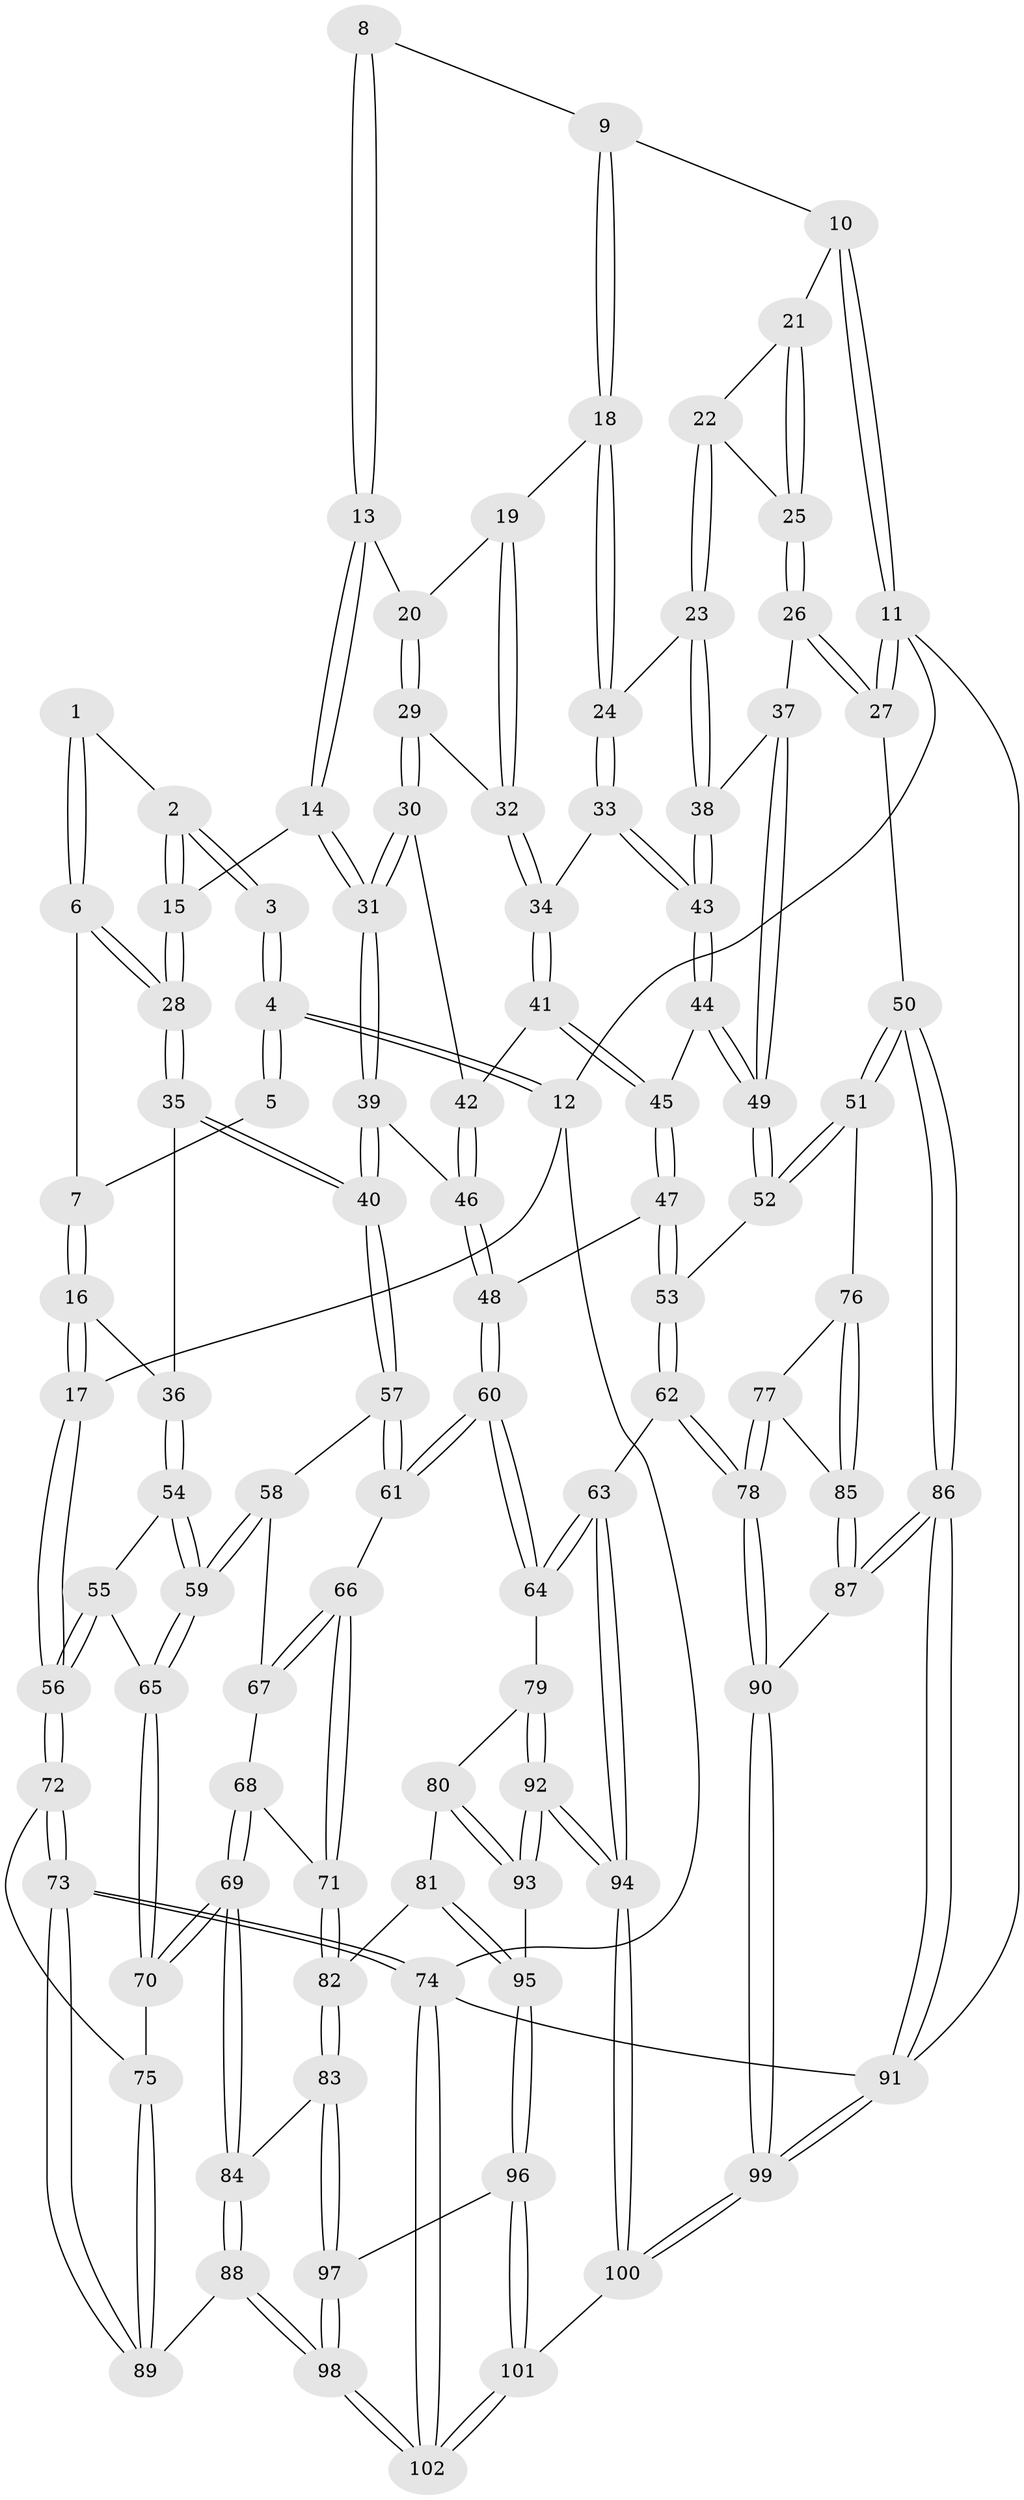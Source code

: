 // Generated by graph-tools (version 1.1) at 2025/00/03/09/25 05:00:37]
// undirected, 102 vertices, 252 edges
graph export_dot {
graph [start="1"]
  node [color=gray90,style=filled];
  1 [pos="+0.17891443179245473+0.07094619673765522"];
  2 [pos="+0.2993787108623099+0.04501666565245187"];
  3 [pos="+0.3789357673037736+0"];
  4 [pos="+0+0"];
  5 [pos="+0.0890993264821087+0.011708226516015975"];
  6 [pos="+0.1547986506288072+0.13935001390517598"];
  7 [pos="+0.10947084476320591+0.08330119814884432"];
  8 [pos="+0.38179530929252+0"];
  9 [pos="+0.6736021700358751+0"];
  10 [pos="+0.7301295117493486+0"];
  11 [pos="+1+0"];
  12 [pos="+0+0"];
  13 [pos="+0.45407908957504556+0.11828418195199422"];
  14 [pos="+0.40535545956464825+0.18404405243228578"];
  15 [pos="+0.28793241210701115+0.13036567054211184"];
  16 [pos="+0+0.26498671645249"];
  17 [pos="+0+0.2602269646929961"];
  18 [pos="+0.6387242329772082+0.034576085394996896"];
  19 [pos="+0.5661874300839097+0.12494812020310304"];
  20 [pos="+0.46492737177478477+0.12335444100589693"];
  21 [pos="+0.8008749118830529+0"];
  22 [pos="+0.820674872012153+0.12831447014407285"];
  23 [pos="+0.811243523929477+0.18934564237362603"];
  24 [pos="+0.6878298708517235+0.1794115843119789"];
  25 [pos="+0.9813690502091484+0.1314879130651008"];
  26 [pos="+1+0.21542931058874462"];
  27 [pos="+1+0.2211544122769197"];
  28 [pos="+0.19675570423774813+0.24879850247067614"];
  29 [pos="+0.5111648625522083+0.20548261134796644"];
  30 [pos="+0.476467909130101+0.2606927862126638"];
  31 [pos="+0.43374866887431435+0.2757781392732474"];
  32 [pos="+0.5575865682792318+0.1778161365881653"];
  33 [pos="+0.6714369167963294+0.20971153893875505"];
  34 [pos="+0.6205472615739868+0.23914065852152394"];
  35 [pos="+0.18262369605050563+0.28953986386462555"];
  36 [pos="+0.17759605526687172+0.29057773084606564"];
  37 [pos="+0.8960674169412065+0.2631219835671619"];
  38 [pos="+0.8389418663393583+0.2373561312537612"];
  39 [pos="+0.40201738683363386+0.32461303632884964"];
  40 [pos="+0.3152092656042737+0.3831539226399176"];
  41 [pos="+0.6085557735473535+0.267590134052893"];
  42 [pos="+0.5703956698554812+0.28979956965649556"];
  43 [pos="+0.739049462731965+0.3138923458835527"];
  44 [pos="+0.7198033490058704+0.36159433059179874"];
  45 [pos="+0.695813484571652+0.36721733783253746"];
  46 [pos="+0.5649249830293047+0.40086902159562465"];
  47 [pos="+0.6071799144744049+0.4408083008258114"];
  48 [pos="+0.5917993858955019+0.44393976063045726"];
  49 [pos="+0.8471780949336623+0.4641881945584617"];
  50 [pos="+1+0.5520213881031751"];
  51 [pos="+1+0.5571184847880616"];
  52 [pos="+0.8611492386368815+0.500649017409334"];
  53 [pos="+0.7753597441695672+0.5604740922841918"];
  54 [pos="+0.10709362006789622+0.4687586871121774"];
  55 [pos="+0.03582142430902649+0.5132215956493889"];
  56 [pos="+0+0.577478497468844"];
  57 [pos="+0.3177841125319716+0.39763203326716096"];
  58 [pos="+0.2408864694530197+0.5369272967841706"];
  59 [pos="+0.21538860510829788+0.5544236575635447"];
  60 [pos="+0.5050960688117795+0.5658216512408247"];
  61 [pos="+0.47720940585657806+0.5567001420630185"];
  62 [pos="+0.6782687690025447+0.72431939313299"];
  63 [pos="+0.6622848283871735+0.7239678471234138"];
  64 [pos="+0.566165836826371+0.6799242146780516"];
  65 [pos="+0.19292771396743139+0.5888493674785827"];
  66 [pos="+0.3684878471263624+0.6177483629127262"];
  67 [pos="+0.3045300427429461+0.5942201339276966"];
  68 [pos="+0.2876745712530364+0.6471993142829098"];
  69 [pos="+0.18778759975631132+0.7286289229699181"];
  70 [pos="+0.161756433271753+0.6861316377252207"];
  71 [pos="+0.3525822767902882+0.6571485320869443"];
  72 [pos="+0+0.5843943099951391"];
  73 [pos="+0+1"];
  74 [pos="+0+1"];
  75 [pos="+0+0.6380726567086472"];
  76 [pos="+0.967960764898822+0.6424417014057036"];
  77 [pos="+0.8477981763190638+0.7054122306433512"];
  78 [pos="+0.695086499820807+0.7379456114362763"];
  79 [pos="+0.4367334692467882+0.7719226600921575"];
  80 [pos="+0.41763306601638983+0.7746154878525933"];
  81 [pos="+0.3413786806276179+0.7711858543008311"];
  82 [pos="+0.3373860987375383+0.769774698132103"];
  83 [pos="+0.24908181139291086+0.7780965371904768"];
  84 [pos="+0.20262113624989803+0.7650589885321648"];
  85 [pos="+0.915733362452616+0.7702995671368497"];
  86 [pos="+1+1"];
  87 [pos="+0.9056830299100642+0.8792575085305541"];
  88 [pos="+0.1180756442181342+0.8694541876592935"];
  89 [pos="+0.10386698228199051+0.8719844120501041"];
  90 [pos="+0.7781315514562959+0.8549346188982868"];
  91 [pos="+1+1"];
  92 [pos="+0.518375537731327+0.9761824321767353"];
  93 [pos="+0.4034311451878548+0.9196086185612609"];
  94 [pos="+0.5241380984702694+0.9823569477276054"];
  95 [pos="+0.36285124564858884+0.9169036171058862"];
  96 [pos="+0.3274428365012526+0.9419340396188541"];
  97 [pos="+0.29139845716079465+0.9356970697540786"];
  98 [pos="+0.20146700720145586+1"];
  99 [pos="+0.6307326941169413+1"];
  100 [pos="+0.5636131794226362+1"];
  101 [pos="+0.4360540306254959+1"];
  102 [pos="+0.19230579568527728+1"];
  1 -- 2;
  1 -- 6;
  1 -- 6;
  2 -- 3;
  2 -- 3;
  2 -- 15;
  2 -- 15;
  3 -- 4;
  3 -- 4;
  4 -- 5;
  4 -- 5;
  4 -- 12;
  4 -- 12;
  5 -- 7;
  6 -- 7;
  6 -- 28;
  6 -- 28;
  7 -- 16;
  7 -- 16;
  8 -- 9;
  8 -- 13;
  8 -- 13;
  9 -- 10;
  9 -- 18;
  9 -- 18;
  10 -- 11;
  10 -- 11;
  10 -- 21;
  11 -- 12;
  11 -- 27;
  11 -- 27;
  11 -- 91;
  12 -- 17;
  12 -- 74;
  13 -- 14;
  13 -- 14;
  13 -- 20;
  14 -- 15;
  14 -- 31;
  14 -- 31;
  15 -- 28;
  15 -- 28;
  16 -- 17;
  16 -- 17;
  16 -- 36;
  17 -- 56;
  17 -- 56;
  18 -- 19;
  18 -- 24;
  18 -- 24;
  19 -- 20;
  19 -- 32;
  19 -- 32;
  20 -- 29;
  20 -- 29;
  21 -- 22;
  21 -- 25;
  21 -- 25;
  22 -- 23;
  22 -- 23;
  22 -- 25;
  23 -- 24;
  23 -- 38;
  23 -- 38;
  24 -- 33;
  24 -- 33;
  25 -- 26;
  25 -- 26;
  26 -- 27;
  26 -- 27;
  26 -- 37;
  27 -- 50;
  28 -- 35;
  28 -- 35;
  29 -- 30;
  29 -- 30;
  29 -- 32;
  30 -- 31;
  30 -- 31;
  30 -- 42;
  31 -- 39;
  31 -- 39;
  32 -- 34;
  32 -- 34;
  33 -- 34;
  33 -- 43;
  33 -- 43;
  34 -- 41;
  34 -- 41;
  35 -- 36;
  35 -- 40;
  35 -- 40;
  36 -- 54;
  36 -- 54;
  37 -- 38;
  37 -- 49;
  37 -- 49;
  38 -- 43;
  38 -- 43;
  39 -- 40;
  39 -- 40;
  39 -- 46;
  40 -- 57;
  40 -- 57;
  41 -- 42;
  41 -- 45;
  41 -- 45;
  42 -- 46;
  42 -- 46;
  43 -- 44;
  43 -- 44;
  44 -- 45;
  44 -- 49;
  44 -- 49;
  45 -- 47;
  45 -- 47;
  46 -- 48;
  46 -- 48;
  47 -- 48;
  47 -- 53;
  47 -- 53;
  48 -- 60;
  48 -- 60;
  49 -- 52;
  49 -- 52;
  50 -- 51;
  50 -- 51;
  50 -- 86;
  50 -- 86;
  51 -- 52;
  51 -- 52;
  51 -- 76;
  52 -- 53;
  53 -- 62;
  53 -- 62;
  54 -- 55;
  54 -- 59;
  54 -- 59;
  55 -- 56;
  55 -- 56;
  55 -- 65;
  56 -- 72;
  56 -- 72;
  57 -- 58;
  57 -- 61;
  57 -- 61;
  58 -- 59;
  58 -- 59;
  58 -- 67;
  59 -- 65;
  59 -- 65;
  60 -- 61;
  60 -- 61;
  60 -- 64;
  60 -- 64;
  61 -- 66;
  62 -- 63;
  62 -- 78;
  62 -- 78;
  63 -- 64;
  63 -- 64;
  63 -- 94;
  63 -- 94;
  64 -- 79;
  65 -- 70;
  65 -- 70;
  66 -- 67;
  66 -- 67;
  66 -- 71;
  66 -- 71;
  67 -- 68;
  68 -- 69;
  68 -- 69;
  68 -- 71;
  69 -- 70;
  69 -- 70;
  69 -- 84;
  69 -- 84;
  70 -- 75;
  71 -- 82;
  71 -- 82;
  72 -- 73;
  72 -- 73;
  72 -- 75;
  73 -- 74;
  73 -- 74;
  73 -- 89;
  73 -- 89;
  74 -- 102;
  74 -- 102;
  74 -- 91;
  75 -- 89;
  75 -- 89;
  76 -- 77;
  76 -- 85;
  76 -- 85;
  77 -- 78;
  77 -- 78;
  77 -- 85;
  78 -- 90;
  78 -- 90;
  79 -- 80;
  79 -- 92;
  79 -- 92;
  80 -- 81;
  80 -- 93;
  80 -- 93;
  81 -- 82;
  81 -- 95;
  81 -- 95;
  82 -- 83;
  82 -- 83;
  83 -- 84;
  83 -- 97;
  83 -- 97;
  84 -- 88;
  84 -- 88;
  85 -- 87;
  85 -- 87;
  86 -- 87;
  86 -- 87;
  86 -- 91;
  86 -- 91;
  87 -- 90;
  88 -- 89;
  88 -- 98;
  88 -- 98;
  90 -- 99;
  90 -- 99;
  91 -- 99;
  91 -- 99;
  92 -- 93;
  92 -- 93;
  92 -- 94;
  92 -- 94;
  93 -- 95;
  94 -- 100;
  94 -- 100;
  95 -- 96;
  95 -- 96;
  96 -- 97;
  96 -- 101;
  96 -- 101;
  97 -- 98;
  97 -- 98;
  98 -- 102;
  98 -- 102;
  99 -- 100;
  99 -- 100;
  100 -- 101;
  101 -- 102;
  101 -- 102;
}
